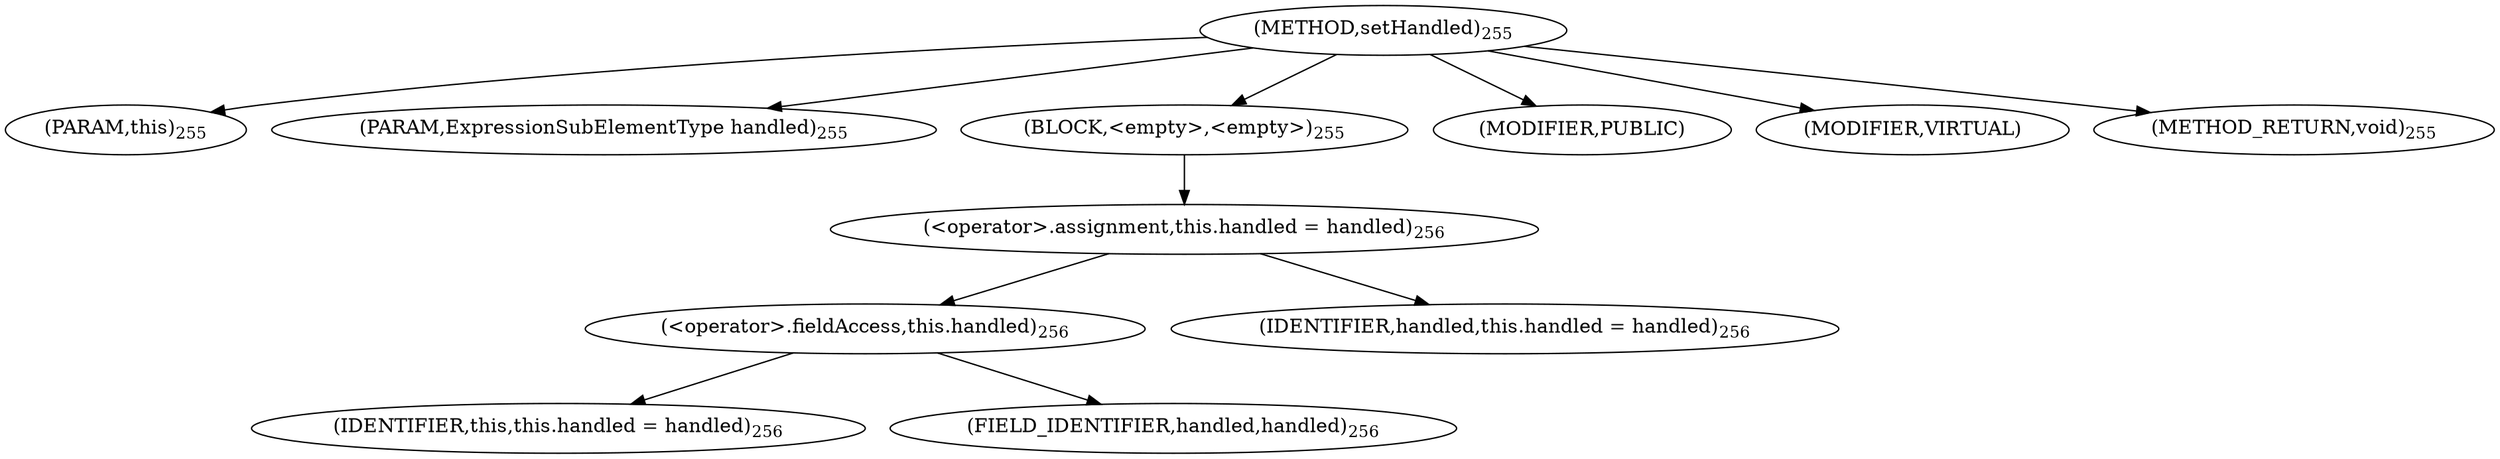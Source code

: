 digraph "setHandled" {  
"681" [label = <(METHOD,setHandled)<SUB>255</SUB>> ]
"77" [label = <(PARAM,this)<SUB>255</SUB>> ]
"682" [label = <(PARAM,ExpressionSubElementType handled)<SUB>255</SUB>> ]
"683" [label = <(BLOCK,&lt;empty&gt;,&lt;empty&gt;)<SUB>255</SUB>> ]
"684" [label = <(&lt;operator&gt;.assignment,this.handled = handled)<SUB>256</SUB>> ]
"685" [label = <(&lt;operator&gt;.fieldAccess,this.handled)<SUB>256</SUB>> ]
"76" [label = <(IDENTIFIER,this,this.handled = handled)<SUB>256</SUB>> ]
"686" [label = <(FIELD_IDENTIFIER,handled,handled)<SUB>256</SUB>> ]
"687" [label = <(IDENTIFIER,handled,this.handled = handled)<SUB>256</SUB>> ]
"688" [label = <(MODIFIER,PUBLIC)> ]
"689" [label = <(MODIFIER,VIRTUAL)> ]
"690" [label = <(METHOD_RETURN,void)<SUB>255</SUB>> ]
  "681" -> "77" 
  "681" -> "682" 
  "681" -> "683" 
  "681" -> "688" 
  "681" -> "689" 
  "681" -> "690" 
  "683" -> "684" 
  "684" -> "685" 
  "684" -> "687" 
  "685" -> "76" 
  "685" -> "686" 
}
